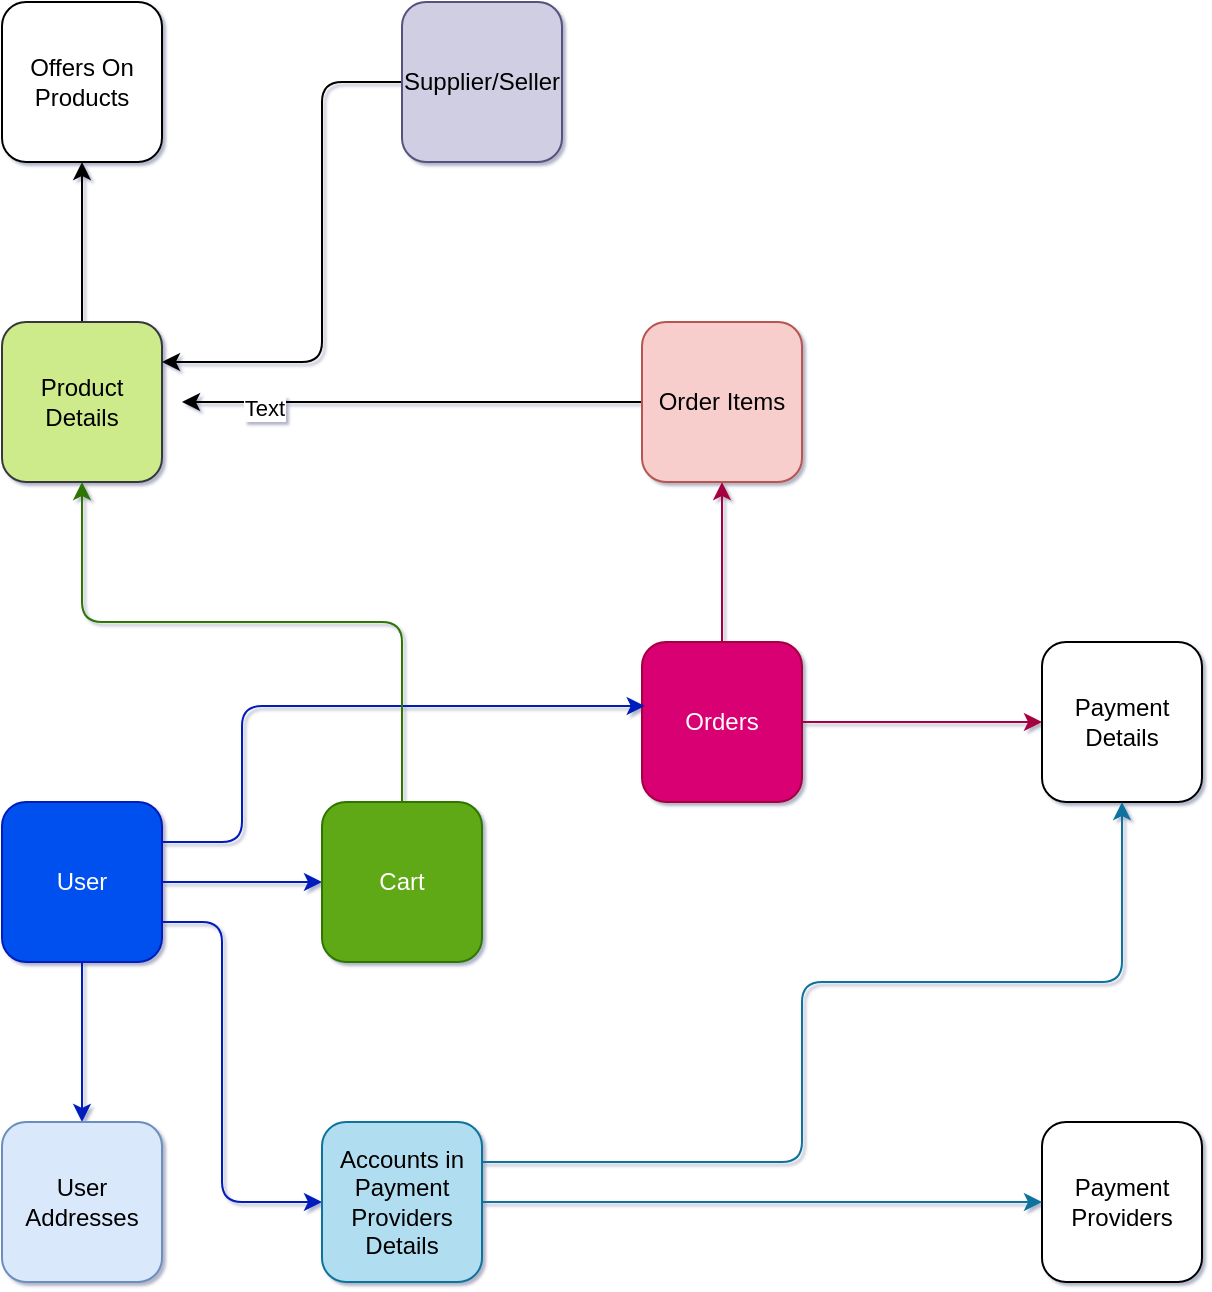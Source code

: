 <mxfile version="20.0.4" type="github"><diagram id="3F-YftgRx2QStLE1KW_t" name="Page-1"><mxGraphModel dx="988" dy="394" grid="1" gridSize="10" guides="1" tooltips="1" connect="1" arrows="1" fold="1" page="1" pageScale="1" pageWidth="850" pageHeight="1100" background="none" math="0" shadow="1"><root><mxCell id="0"/><mxCell id="1" parent="0"/><mxCell id="wRNqpEUC-7Dc671e4K9s-3" style="edgeStyle=orthogonalEdgeStyle;rounded=1;orthogonalLoop=1;jettySize=auto;html=1;" edge="1" parent="1" source="wRNqpEUC-7Dc671e4K9s-1" target="wRNqpEUC-7Dc671e4K9s-2"><mxGeometry relative="1" as="geometry"/></mxCell><mxCell id="wRNqpEUC-7Dc671e4K9s-1" value="Product Details" style="whiteSpace=wrap;html=1;aspect=fixed;fillColor=#cdeb8b;strokeColor=#36393d;rounded=1;" vertex="1" parent="1"><mxGeometry x="80" y="440" width="80" height="80" as="geometry"/></mxCell><mxCell id="wRNqpEUC-7Dc671e4K9s-2" value="Offers On Products" style="whiteSpace=wrap;html=1;aspect=fixed;rounded=1;" vertex="1" parent="1"><mxGeometry x="80" y="280" width="80" height="80" as="geometry"/></mxCell><mxCell id="wRNqpEUC-7Dc671e4K9s-10" style="edgeStyle=orthogonalEdgeStyle;rounded=1;orthogonalLoop=1;jettySize=auto;html=1;entryX=0;entryY=0.5;entryDx=0;entryDy=0;fillColor=#d80073;strokeColor=#A50040;" edge="1" parent="1" source="wRNqpEUC-7Dc671e4K9s-4" target="wRNqpEUC-7Dc671e4K9s-9"><mxGeometry relative="1" as="geometry"/></mxCell><mxCell id="wRNqpEUC-7Dc671e4K9s-27" value="" style="edgeStyle=orthogonalEdgeStyle;rounded=1;orthogonalLoop=1;jettySize=auto;html=1;fillColor=#d80073;strokeColor=#A50040;" edge="1" parent="1" source="wRNqpEUC-7Dc671e4K9s-4" target="wRNqpEUC-7Dc671e4K9s-6"><mxGeometry relative="1" as="geometry"><Array as="points"><mxPoint x="440" y="550"/><mxPoint x="440" y="550"/></Array></mxGeometry></mxCell><mxCell id="wRNqpEUC-7Dc671e4K9s-4" value="Orders" style="whiteSpace=wrap;html=1;aspect=fixed;fillColor=#d80073;strokeColor=#A50040;fontColor=#ffffff;rounded=1;" vertex="1" parent="1"><mxGeometry x="400" y="600" width="80" height="80" as="geometry"/></mxCell><mxCell id="wRNqpEUC-7Dc671e4K9s-28" style="edgeStyle=orthogonalEdgeStyle;rounded=1;orthogonalLoop=1;jettySize=auto;html=1;" edge="1" parent="1" source="wRNqpEUC-7Dc671e4K9s-6"><mxGeometry relative="1" as="geometry"><mxPoint x="170" y="480" as="targetPoint"/></mxGeometry></mxCell><mxCell id="wRNqpEUC-7Dc671e4K9s-42" value="Text" style="edgeLabel;html=1;align=center;verticalAlign=middle;resizable=0;points=[];" vertex="1" connectable="0" parent="wRNqpEUC-7Dc671e4K9s-28"><mxGeometry x="0.646" y="3" relative="1" as="geometry"><mxPoint as="offset"/></mxGeometry></mxCell><mxCell id="wRNqpEUC-7Dc671e4K9s-6" value="Order Items" style="whiteSpace=wrap;html=1;aspect=fixed;fillColor=#f8cecc;strokeColor=#b85450;rounded=1;" vertex="1" parent="1"><mxGeometry x="400" y="440" width="80" height="80" as="geometry"/></mxCell><mxCell id="wRNqpEUC-7Dc671e4K9s-8" value="Payment Providers" style="whiteSpace=wrap;html=1;aspect=fixed;rounded=1;" vertex="1" parent="1"><mxGeometry x="600" y="840" width="80" height="80" as="geometry"/></mxCell><mxCell id="wRNqpEUC-7Dc671e4K9s-9" value="Payment Details" style="whiteSpace=wrap;html=1;aspect=fixed;rounded=1;" vertex="1" parent="1"><mxGeometry x="600" y="600" width="80" height="80" as="geometry"/></mxCell><mxCell id="wRNqpEUC-7Dc671e4K9s-14" style="edgeStyle=orthogonalEdgeStyle;rounded=1;orthogonalLoop=1;jettySize=auto;html=1;entryX=0;entryY=0.5;entryDx=0;entryDy=0;fillColor=#0050ef;strokeColor=#001DBC;" edge="1" parent="1" source="wRNqpEUC-7Dc671e4K9s-12" target="wRNqpEUC-7Dc671e4K9s-13"><mxGeometry relative="1" as="geometry"/></mxCell><mxCell id="wRNqpEUC-7Dc671e4K9s-16" style="edgeStyle=orthogonalEdgeStyle;rounded=1;orthogonalLoop=1;jettySize=auto;html=1;fillColor=#0050ef;strokeColor=#001DBC;" edge="1" parent="1" source="wRNqpEUC-7Dc671e4K9s-12" target="wRNqpEUC-7Dc671e4K9s-15"><mxGeometry relative="1" as="geometry"/></mxCell><mxCell id="wRNqpEUC-7Dc671e4K9s-18" style="edgeStyle=orthogonalEdgeStyle;rounded=1;orthogonalLoop=1;jettySize=auto;html=1;entryX=0;entryY=0.5;entryDx=0;entryDy=0;fillColor=#0050ef;strokeColor=#001DBC;" edge="1" parent="1" source="wRNqpEUC-7Dc671e4K9s-12" target="wRNqpEUC-7Dc671e4K9s-17"><mxGeometry relative="1" as="geometry"><Array as="points"><mxPoint x="190" y="740"/><mxPoint x="190" y="880"/></Array></mxGeometry></mxCell><mxCell id="wRNqpEUC-7Dc671e4K9s-23" style="edgeStyle=orthogonalEdgeStyle;rounded=1;orthogonalLoop=1;jettySize=auto;html=1;entryX=0.017;entryY=0.4;entryDx=0;entryDy=0;entryPerimeter=0;fillColor=#0050ef;strokeColor=#001DBC;" edge="1" parent="1" source="wRNqpEUC-7Dc671e4K9s-12" target="wRNqpEUC-7Dc671e4K9s-4"><mxGeometry relative="1" as="geometry"><Array as="points"><mxPoint x="200" y="700"/><mxPoint x="200" y="632"/></Array></mxGeometry></mxCell><mxCell id="wRNqpEUC-7Dc671e4K9s-12" value="User" style="whiteSpace=wrap;html=1;aspect=fixed;fillColor=#0050ef;fontColor=#ffffff;strokeColor=#001DBC;rounded=1;" vertex="1" parent="1"><mxGeometry x="80" y="680" width="80" height="80" as="geometry"/></mxCell><mxCell id="wRNqpEUC-7Dc671e4K9s-26" value="" style="edgeStyle=orthogonalEdgeStyle;rounded=1;orthogonalLoop=1;jettySize=auto;html=1;entryX=0.5;entryY=1;entryDx=0;entryDy=0;fillColor=#60a917;strokeColor=#2D7600;" edge="1" parent="1" source="wRNqpEUC-7Dc671e4K9s-13" target="wRNqpEUC-7Dc671e4K9s-1"><mxGeometry relative="1" as="geometry"><mxPoint x="280" y="590" as="targetPoint"/><Array as="points"><mxPoint x="280" y="590"/><mxPoint x="120" y="590"/></Array></mxGeometry></mxCell><mxCell id="wRNqpEUC-7Dc671e4K9s-13" value="Cart" style="whiteSpace=wrap;html=1;aspect=fixed;fillColor=#60a917;fontColor=#ffffff;strokeColor=#2D7600;rounded=1;" vertex="1" parent="1"><mxGeometry x="240" y="680" width="80" height="80" as="geometry"/></mxCell><mxCell id="wRNqpEUC-7Dc671e4K9s-15" value="User Addresses" style="whiteSpace=wrap;html=1;aspect=fixed;fillColor=#dae8fc;strokeColor=#6c8ebf;rounded=1;" vertex="1" parent="1"><mxGeometry x="80" y="840" width="80" height="80" as="geometry"/></mxCell><mxCell id="wRNqpEUC-7Dc671e4K9s-29" style="edgeStyle=orthogonalEdgeStyle;rounded=1;orthogonalLoop=1;jettySize=auto;html=1;entryX=0;entryY=0.5;entryDx=0;entryDy=0;fillColor=#b1ddf0;strokeColor=#10739e;" edge="1" parent="1" source="wRNqpEUC-7Dc671e4K9s-17" target="wRNqpEUC-7Dc671e4K9s-8"><mxGeometry relative="1" as="geometry"/></mxCell><mxCell id="wRNqpEUC-7Dc671e4K9s-30" style="edgeStyle=orthogonalEdgeStyle;rounded=1;orthogonalLoop=1;jettySize=auto;html=1;entryX=0.5;entryY=1;entryDx=0;entryDy=0;fillColor=#b1ddf0;strokeColor=#10739e;" edge="1" parent="1" source="wRNqpEUC-7Dc671e4K9s-17" target="wRNqpEUC-7Dc671e4K9s-9"><mxGeometry relative="1" as="geometry"><Array as="points"><mxPoint x="480" y="860"/><mxPoint x="480" y="770"/><mxPoint x="640" y="770"/></Array></mxGeometry></mxCell><mxCell id="wRNqpEUC-7Dc671e4K9s-17" value="Accounts in Payment Providers Details" style="whiteSpace=wrap;html=1;aspect=fixed;fillColor=#b1ddf0;strokeColor=#10739e;rounded=1;" vertex="1" parent="1"><mxGeometry x="240" y="840" width="80" height="80" as="geometry"/></mxCell><mxCell id="wRNqpEUC-7Dc671e4K9s-32" style="edgeStyle=orthogonalEdgeStyle;rounded=1;orthogonalLoop=1;jettySize=auto;html=1;entryX=1;entryY=0.25;entryDx=0;entryDy=0;" edge="1" parent="1" source="wRNqpEUC-7Dc671e4K9s-20" target="wRNqpEUC-7Dc671e4K9s-1"><mxGeometry relative="1" as="geometry"><Array as="points"><mxPoint x="240" y="460"/></Array></mxGeometry></mxCell><mxCell id="wRNqpEUC-7Dc671e4K9s-20" value="Supplier/Seller" style="whiteSpace=wrap;html=1;aspect=fixed;fillColor=#d0cee2;strokeColor=#56517e;rounded=1;" vertex="1" parent="1"><mxGeometry x="280" y="280" width="80" height="80" as="geometry"/></mxCell></root></mxGraphModel></diagram></mxfile>